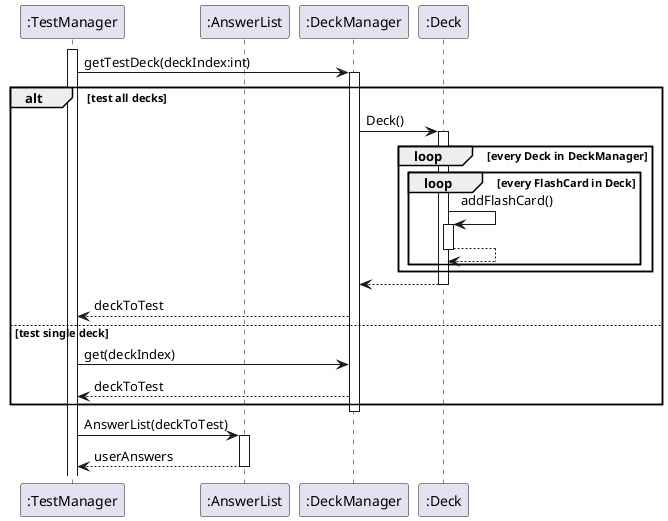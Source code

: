 @startuml
participant ":TestManager" as TestManager
participant ":AnswerList" as AnswerList
participant ":DeckManager" as DeckManager
participant ":Deck" as Deck

activate TestManager

TestManager -> DeckManager : getTestDeck(deckIndex:int)
activate DeckManager

alt test all decks
DeckManager -> Deck : Deck()
activate Deck
loop every Deck in DeckManager
loop every FlashCard in Deck

Deck -> Deck : addFlashCard()
activate Deck
Deck --> Deck
deactivate Deck

end
end
Deck --> DeckManager
deactivate Deck
DeckManager --> TestManager : deckToTest

else test single deck
TestManager -> DeckManager : get(deckIndex)
DeckManager --> TestManager : deckToTest
end
deactivate DeckManager

TestManager -> AnswerList : AnswerList(deckToTest)
activate AnswerList

TestManager <-- AnswerList : userAnswers
deactivate AnswerList

@enduml